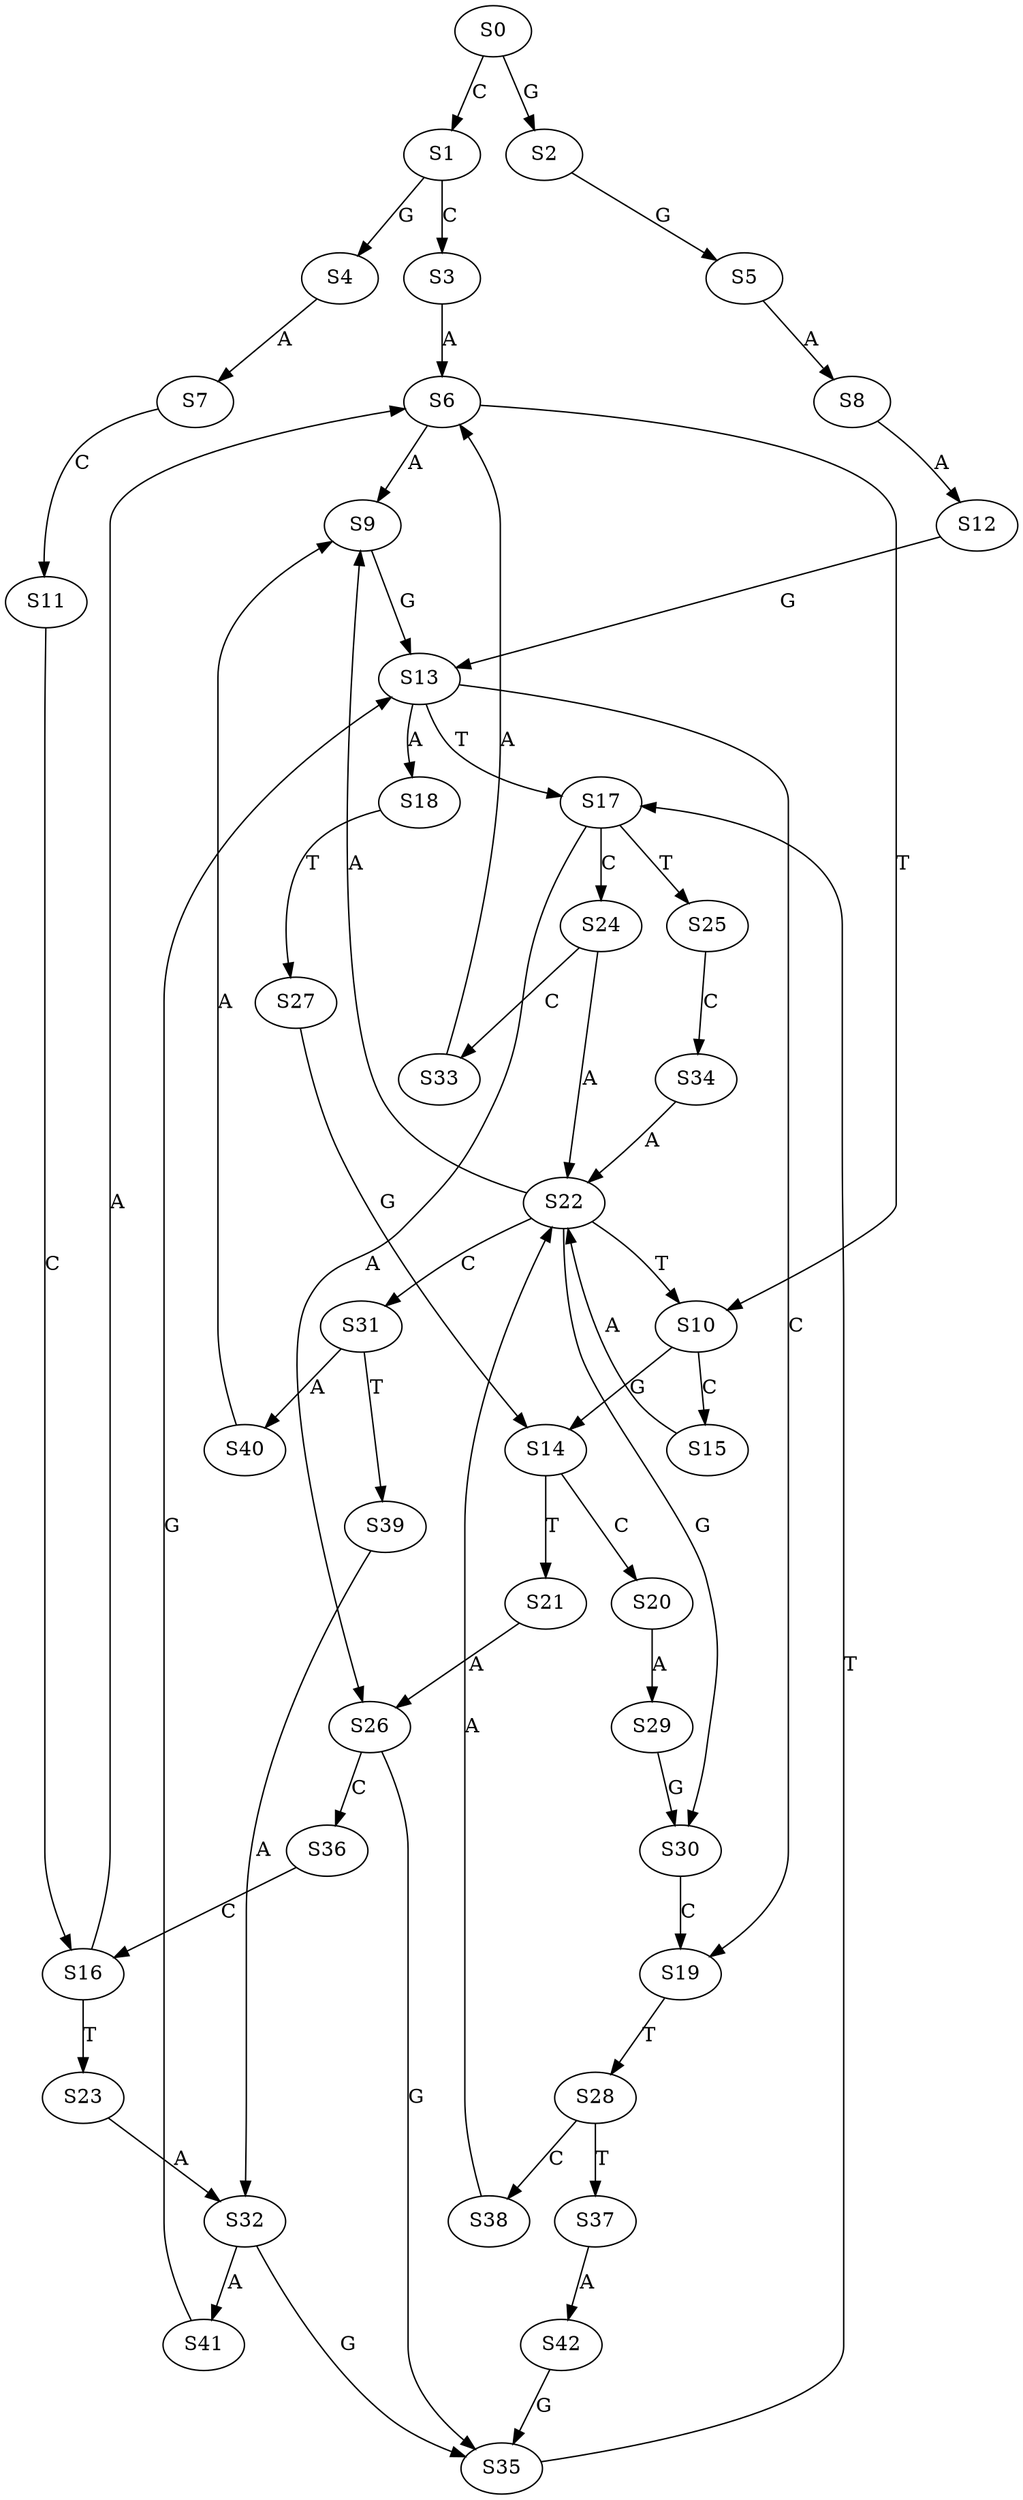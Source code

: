 strict digraph  {
	S0 -> S1 [ label = C ];
	S0 -> S2 [ label = G ];
	S1 -> S3 [ label = C ];
	S1 -> S4 [ label = G ];
	S2 -> S5 [ label = G ];
	S3 -> S6 [ label = A ];
	S4 -> S7 [ label = A ];
	S5 -> S8 [ label = A ];
	S6 -> S9 [ label = A ];
	S6 -> S10 [ label = T ];
	S7 -> S11 [ label = C ];
	S8 -> S12 [ label = A ];
	S9 -> S13 [ label = G ];
	S10 -> S14 [ label = G ];
	S10 -> S15 [ label = C ];
	S11 -> S16 [ label = C ];
	S12 -> S13 [ label = G ];
	S13 -> S17 [ label = T ];
	S13 -> S18 [ label = A ];
	S13 -> S19 [ label = C ];
	S14 -> S20 [ label = C ];
	S14 -> S21 [ label = T ];
	S15 -> S22 [ label = A ];
	S16 -> S6 [ label = A ];
	S16 -> S23 [ label = T ];
	S17 -> S24 [ label = C ];
	S17 -> S25 [ label = T ];
	S17 -> S26 [ label = A ];
	S18 -> S27 [ label = T ];
	S19 -> S28 [ label = T ];
	S20 -> S29 [ label = A ];
	S21 -> S26 [ label = A ];
	S22 -> S10 [ label = T ];
	S22 -> S30 [ label = G ];
	S22 -> S9 [ label = A ];
	S22 -> S31 [ label = C ];
	S23 -> S32 [ label = A ];
	S24 -> S22 [ label = A ];
	S24 -> S33 [ label = C ];
	S25 -> S34 [ label = C ];
	S26 -> S35 [ label = G ];
	S26 -> S36 [ label = C ];
	S27 -> S14 [ label = G ];
	S28 -> S37 [ label = T ];
	S28 -> S38 [ label = C ];
	S29 -> S30 [ label = G ];
	S30 -> S19 [ label = C ];
	S31 -> S39 [ label = T ];
	S31 -> S40 [ label = A ];
	S32 -> S35 [ label = G ];
	S32 -> S41 [ label = A ];
	S33 -> S6 [ label = A ];
	S34 -> S22 [ label = A ];
	S35 -> S17 [ label = T ];
	S36 -> S16 [ label = C ];
	S37 -> S42 [ label = A ];
	S38 -> S22 [ label = A ];
	S39 -> S32 [ label = A ];
	S40 -> S9 [ label = A ];
	S41 -> S13 [ label = G ];
	S42 -> S35 [ label = G ];
}
